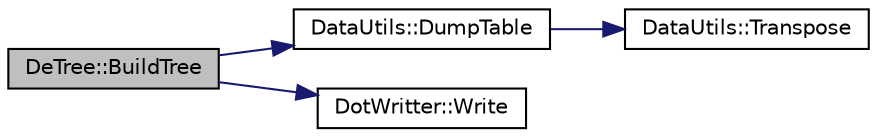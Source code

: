 digraph "DeTree::BuildTree"
{
 // LATEX_PDF_SIZE
  edge [fontname="Helvetica",fontsize="10",labelfontname="Helvetica",labelfontsize="10"];
  node [fontname="Helvetica",fontsize="10",shape=record];
  rankdir="LR";
  Node1 [label="DeTree::BuildTree",height=0.2,width=0.4,color="black", fillcolor="grey75", style="filled", fontcolor="black",tooltip=" "];
  Node1 -> Node2 [color="midnightblue",fontsize="10",style="solid",fontname="Helvetica"];
  Node2 [label="DataUtils::DumpTable",height=0.2,width=0.4,color="black", fillcolor="white", style="filled",URL="$namespace_data_utils.html#ac4d4797d7cad843eb1bc18bff6baa2ca",tooltip=" "];
  Node2 -> Node3 [color="midnightblue",fontsize="10",style="solid",fontname="Helvetica"];
  Node3 [label="DataUtils::Transpose",height=0.2,width=0.4,color="black", fillcolor="white", style="filled",URL="$namespace_data_utils.html#a6c41c378698055a8eb78594e3a5bb161",tooltip=" "];
  Node1 -> Node4 [color="midnightblue",fontsize="10",style="solid",fontname="Helvetica"];
  Node4 [label="DotWritter::Write",height=0.2,width=0.4,color="black", fillcolor="white", style="filled",URL="$class_dot_writter.html#afce48d8f5bcf6a40339ee14cae0bd9c0",tooltip=" "];
}
